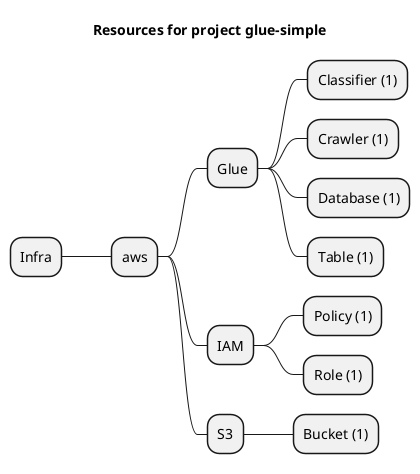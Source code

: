 @startmindmap
title Resources for project glue-simple
skinparam monochrome true
+ Infra
++ aws
+++ Glue
++++ Classifier (1)
++++ Crawler (1)
++++ Database (1)
++++ Table (1)
+++ IAM
++++ Policy (1)
++++ Role (1)
+++ S3
++++ Bucket (1)
@endmindmap